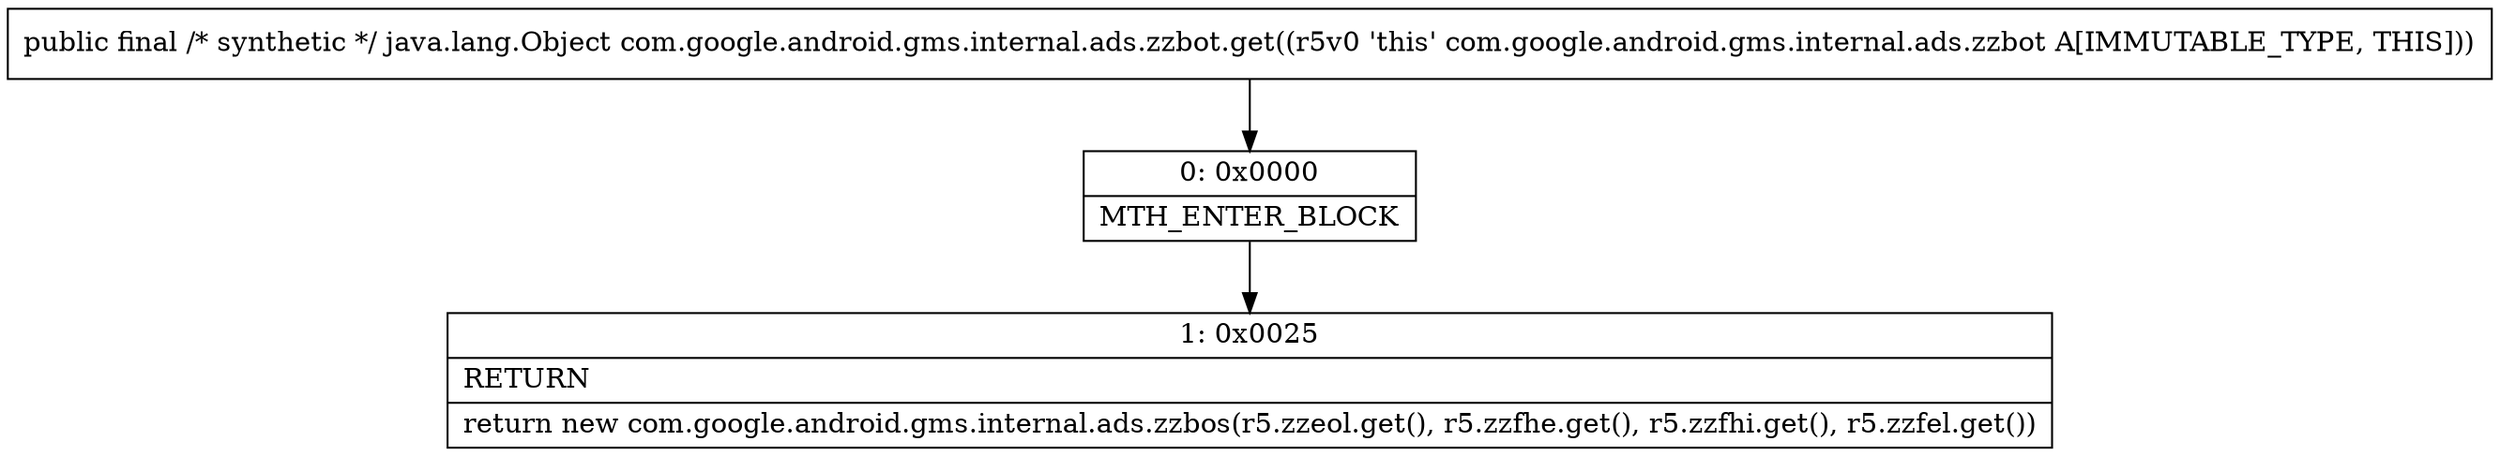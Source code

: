 digraph "CFG forcom.google.android.gms.internal.ads.zzbot.get()Ljava\/lang\/Object;" {
Node_0 [shape=record,label="{0\:\ 0x0000|MTH_ENTER_BLOCK\l}"];
Node_1 [shape=record,label="{1\:\ 0x0025|RETURN\l|return new com.google.android.gms.internal.ads.zzbos(r5.zzeol.get(), r5.zzfhe.get(), r5.zzfhi.get(), r5.zzfel.get())\l}"];
MethodNode[shape=record,label="{public final \/* synthetic *\/ java.lang.Object com.google.android.gms.internal.ads.zzbot.get((r5v0 'this' com.google.android.gms.internal.ads.zzbot A[IMMUTABLE_TYPE, THIS])) }"];
MethodNode -> Node_0;
Node_0 -> Node_1;
}

